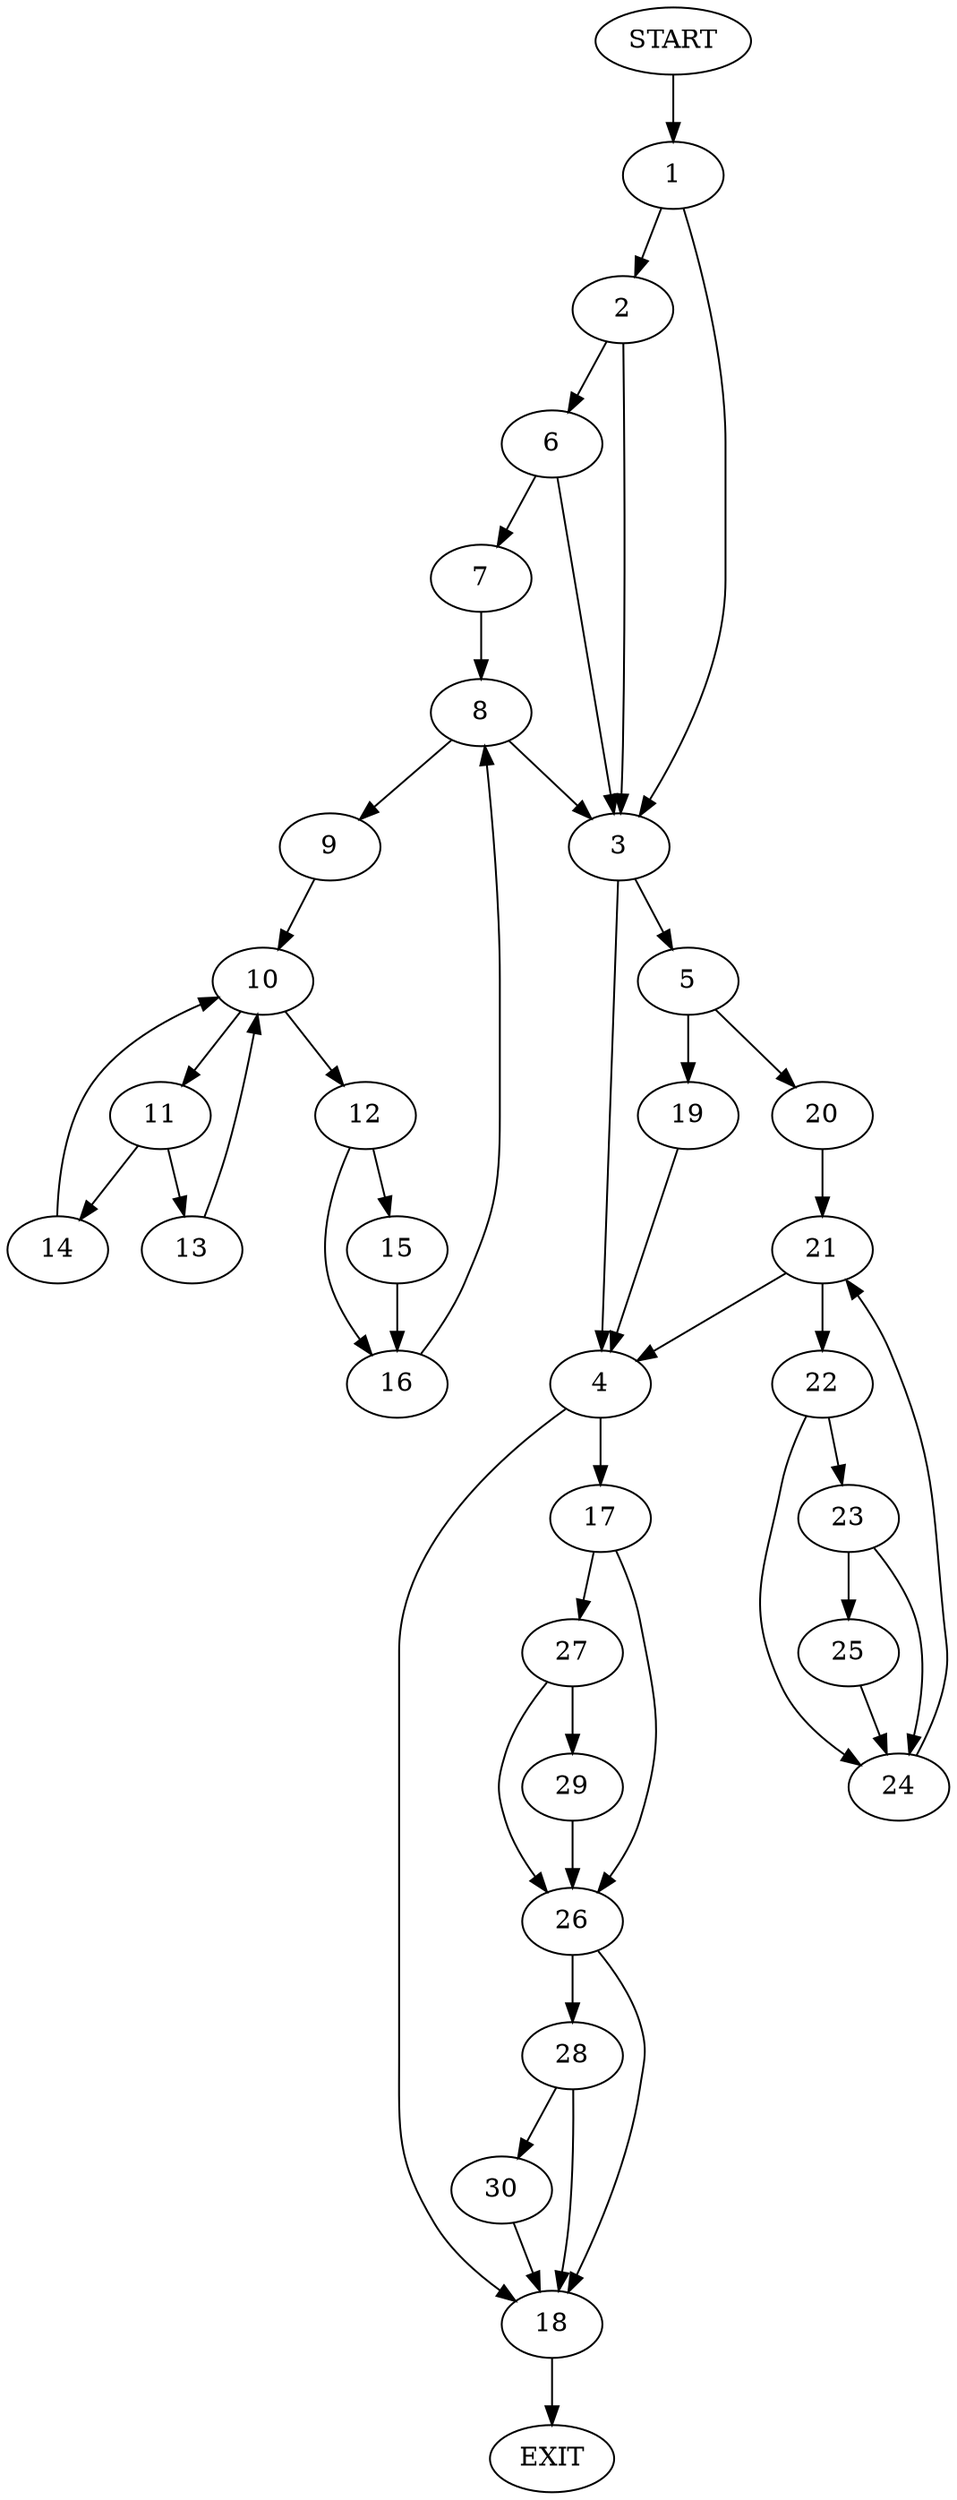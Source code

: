 digraph {
0 [label="START"]
31 [label="EXIT"]
0 -> 1
1 -> 2
1 -> 3
3 -> 4
3 -> 5
2 -> 6
2 -> 3
6 -> 7
6 -> 3
7 -> 8
8 -> 9
8 -> 3
9 -> 10
10 -> 11
10 -> 12
11 -> 13
11 -> 14
12 -> 15
12 -> 16
13 -> 10
14 -> 10
16 -> 8
15 -> 16
4 -> 17
4 -> 18
5 -> 19
5 -> 20
19 -> 4
20 -> 21
21 -> 4
21 -> 22
22 -> 23
22 -> 24
23 -> 25
23 -> 24
24 -> 21
25 -> 24
17 -> 26
17 -> 27
18 -> 31
26 -> 28
26 -> 18
27 -> 26
27 -> 29
29 -> 26
28 -> 18
28 -> 30
30 -> 18
}
